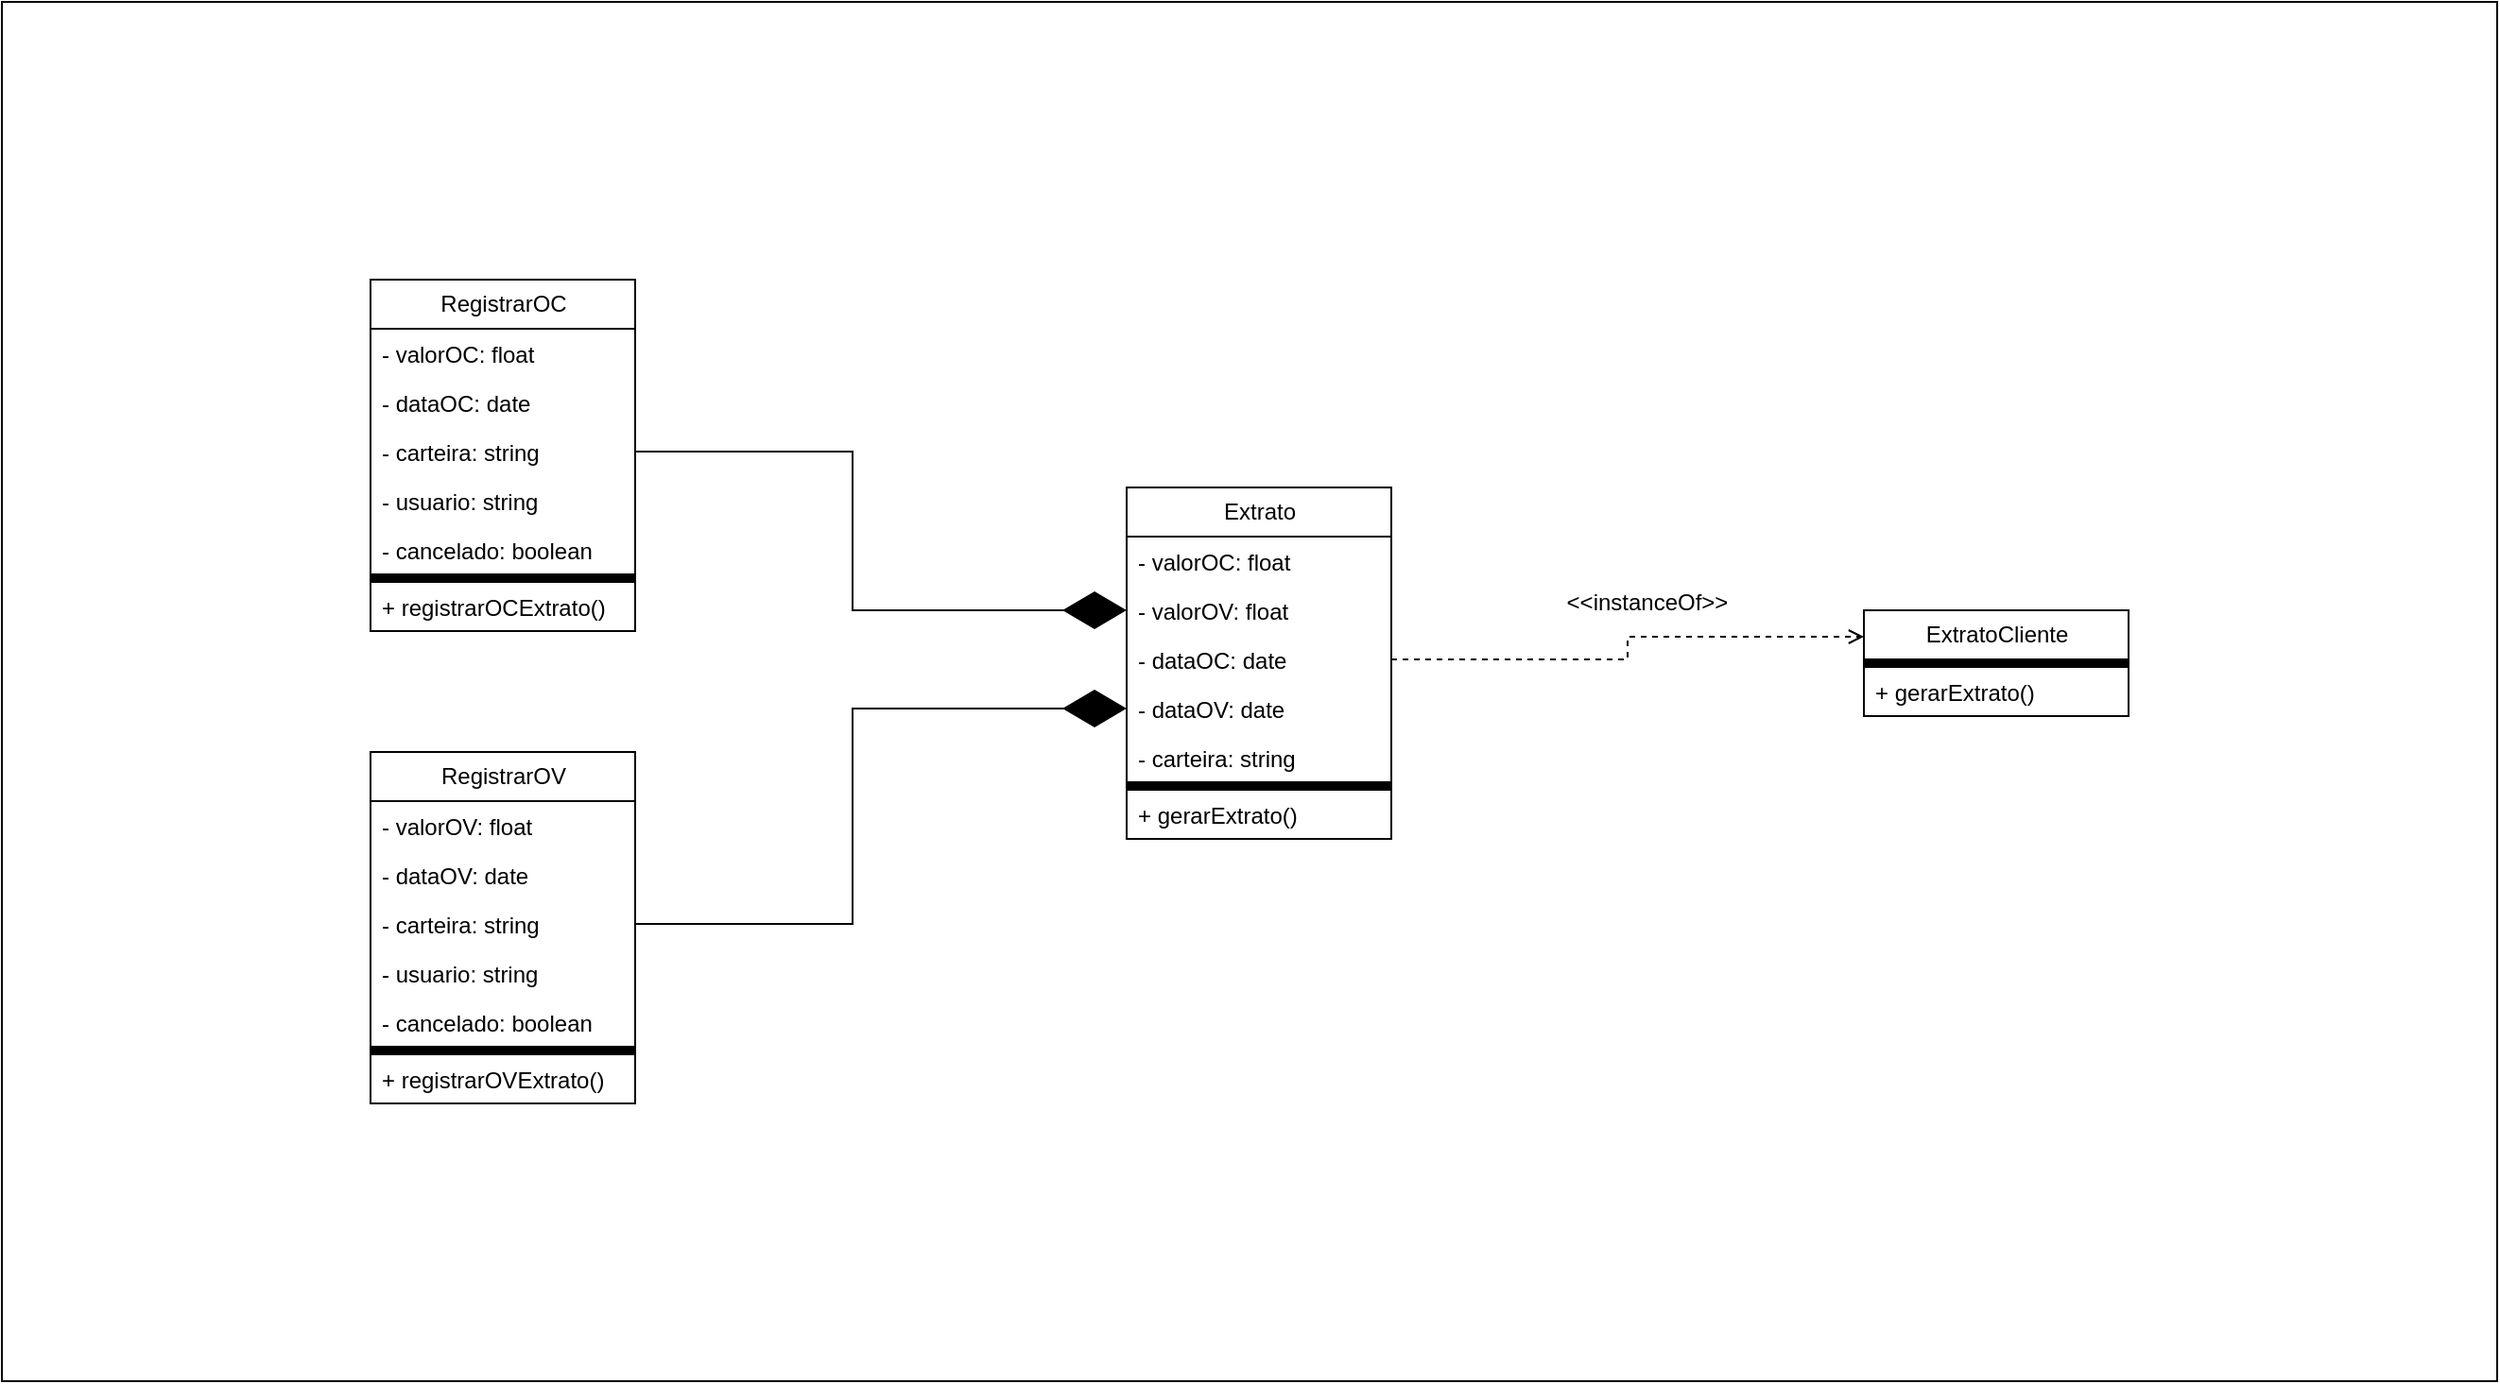 <mxfile version="24.7.16">
  <diagram name="Página-1" id="GJshG-9b9IfsHElgfhjn">
    <mxGraphModel dx="1434" dy="816" grid="1" gridSize="10" guides="1" tooltips="1" connect="1" arrows="1" fold="1" page="1" pageScale="1" pageWidth="6000" pageHeight="6000" math="0" shadow="0">
      <root>
        <mxCell id="0" />
        <mxCell id="1" parent="0" />
        <mxCell id="oiF66zhMRbhm_NxZo8ek-47" value="" style="rounded=0;whiteSpace=wrap;html=1;" vertex="1" parent="1">
          <mxGeometry x="340" y="830" width="1320" height="730" as="geometry" />
        </mxCell>
        <mxCell id="oiF66zhMRbhm_NxZo8ek-1" value="Extrato" style="swimlane;fontStyle=0;childLayout=stackLayout;horizontal=1;startSize=26;fillColor=none;horizontalStack=0;resizeParent=1;resizeParentMax=0;resizeLast=0;collapsible=1;marginBottom=0;html=1;strokeColor=default;swimlaneLine=1;" vertex="1" parent="1">
          <mxGeometry x="935" y="1087" width="140" height="186" as="geometry" />
        </mxCell>
        <mxCell id="oiF66zhMRbhm_NxZo8ek-2" value="- valorOC: float" style="text;strokeColor=none;fillColor=none;align=left;verticalAlign=top;spacingLeft=4;spacingRight=4;overflow=hidden;rotatable=0;points=[[0,0.5],[1,0.5]];portConstraint=eastwest;whiteSpace=wrap;html=1;" vertex="1" parent="oiF66zhMRbhm_NxZo8ek-1">
          <mxGeometry y="26" width="140" height="26" as="geometry" />
        </mxCell>
        <mxCell id="oiF66zhMRbhm_NxZo8ek-3" value="- valorOV: float" style="text;strokeColor=none;fillColor=none;align=left;verticalAlign=top;spacingLeft=4;spacingRight=4;overflow=hidden;rotatable=0;points=[[0,0.5],[1,0.5]];portConstraint=eastwest;whiteSpace=wrap;html=1;" vertex="1" parent="oiF66zhMRbhm_NxZo8ek-1">
          <mxGeometry y="52" width="140" height="26" as="geometry" />
        </mxCell>
        <mxCell id="oiF66zhMRbhm_NxZo8ek-4" value="- dataOC: date" style="text;strokeColor=none;fillColor=none;align=left;verticalAlign=top;spacingLeft=4;spacingRight=4;overflow=hidden;rotatable=0;points=[[0,0.5],[1,0.5]];portConstraint=eastwest;whiteSpace=wrap;html=1;" vertex="1" parent="oiF66zhMRbhm_NxZo8ek-1">
          <mxGeometry y="78" width="140" height="26" as="geometry" />
        </mxCell>
        <mxCell id="oiF66zhMRbhm_NxZo8ek-5" value="- dataOV: date" style="text;strokeColor=none;fillColor=none;align=left;verticalAlign=top;spacingLeft=4;spacingRight=4;overflow=hidden;rotatable=0;points=[[0,0.5],[1,0.5]];portConstraint=eastwest;whiteSpace=wrap;html=1;" vertex="1" parent="oiF66zhMRbhm_NxZo8ek-1">
          <mxGeometry y="104" width="140" height="26" as="geometry" />
        </mxCell>
        <mxCell id="oiF66zhMRbhm_NxZo8ek-6" value="- carteira: string" style="text;strokeColor=none;fillColor=none;align=left;verticalAlign=top;spacingLeft=4;spacingRight=4;overflow=hidden;rotatable=0;points=[[0,0.5],[1,0.5]];portConstraint=eastwest;whiteSpace=wrap;html=1;rounded=0;glass=0;shadow=0;perimeterSpacing=0;container=0;flipH=0;flipV=1;" vertex="1" parent="oiF66zhMRbhm_NxZo8ek-1">
          <mxGeometry y="130" width="140" height="26" as="geometry" />
        </mxCell>
        <mxCell id="oiF66zhMRbhm_NxZo8ek-7" style="text;strokeColor=default;fillColor=#000000;align=left;verticalAlign=top;spacingLeft=4;spacingRight=4;overflow=hidden;rotatable=0;points=[[0,0.5],[1,0.5]];portConstraint=eastwest;whiteSpace=wrap;html=1;shadow=0;rounded=0;glass=0;fillStyle=solid;gradientColor=default;gradientDirection=radial;" vertex="1" parent="oiF66zhMRbhm_NxZo8ek-1">
          <mxGeometry y="156" width="140" height="4" as="geometry" />
        </mxCell>
        <mxCell id="oiF66zhMRbhm_NxZo8ek-8" value="+ gerarExtrato()" style="text;strokeColor=none;fillColor=none;align=left;verticalAlign=top;spacingLeft=4;spacingRight=4;overflow=hidden;rotatable=0;points=[[0,0.5],[1,0.5]];portConstraint=eastwest;whiteSpace=wrap;html=1;" vertex="1" parent="oiF66zhMRbhm_NxZo8ek-1">
          <mxGeometry y="160" width="140" height="26" as="geometry" />
        </mxCell>
        <mxCell id="oiF66zhMRbhm_NxZo8ek-11" value="RegistrarOC" style="swimlane;fontStyle=0;childLayout=stackLayout;horizontal=1;startSize=26;fillColor=none;horizontalStack=0;resizeParent=1;resizeParentMax=0;resizeLast=0;collapsible=1;marginBottom=0;html=1;strokeColor=default;swimlaneLine=1;" vertex="1" parent="1">
          <mxGeometry x="535" y="977" width="140" height="186" as="geometry" />
        </mxCell>
        <mxCell id="oiF66zhMRbhm_NxZo8ek-12" value="- valorOC: float" style="text;strokeColor=none;fillColor=none;align=left;verticalAlign=top;spacingLeft=4;spacingRight=4;overflow=hidden;rotatable=0;points=[[0,0.5],[1,0.5]];portConstraint=eastwest;whiteSpace=wrap;html=1;" vertex="1" parent="oiF66zhMRbhm_NxZo8ek-11">
          <mxGeometry y="26" width="140" height="26" as="geometry" />
        </mxCell>
        <mxCell id="oiF66zhMRbhm_NxZo8ek-14" value="- dataOC: date" style="text;strokeColor=none;fillColor=none;align=left;verticalAlign=top;spacingLeft=4;spacingRight=4;overflow=hidden;rotatable=0;points=[[0,0.5],[1,0.5]];portConstraint=eastwest;whiteSpace=wrap;html=1;" vertex="1" parent="oiF66zhMRbhm_NxZo8ek-11">
          <mxGeometry y="52" width="140" height="26" as="geometry" />
        </mxCell>
        <mxCell id="oiF66zhMRbhm_NxZo8ek-16" value="- carteira: string" style="text;strokeColor=none;fillColor=none;align=left;verticalAlign=top;spacingLeft=4;spacingRight=4;overflow=hidden;rotatable=0;points=[[0,0.5],[1,0.5]];portConstraint=eastwest;whiteSpace=wrap;html=1;rounded=0;glass=0;shadow=0;perimeterSpacing=0;container=0;flipH=0;flipV=1;" vertex="1" parent="oiF66zhMRbhm_NxZo8ek-11">
          <mxGeometry y="78" width="140" height="26" as="geometry" />
        </mxCell>
        <mxCell id="oiF66zhMRbhm_NxZo8ek-20" value="- usuario: string" style="text;strokeColor=none;fillColor=none;align=left;verticalAlign=top;spacingLeft=4;spacingRight=4;overflow=hidden;rotatable=0;points=[[0,0.5],[1,0.5]];portConstraint=eastwest;whiteSpace=wrap;html=1;rounded=0;glass=0;shadow=0;perimeterSpacing=0;container=0;flipH=0;flipV=1;" vertex="1" parent="oiF66zhMRbhm_NxZo8ek-11">
          <mxGeometry y="104" width="140" height="26" as="geometry" />
        </mxCell>
        <mxCell id="oiF66zhMRbhm_NxZo8ek-30" value="- cancelado: boolean" style="text;strokeColor=none;fillColor=none;align=left;verticalAlign=top;spacingLeft=4;spacingRight=4;overflow=hidden;rotatable=0;points=[[0,0.5],[1,0.5]];portConstraint=eastwest;whiteSpace=wrap;html=1;rounded=0;glass=0;shadow=0;perimeterSpacing=0;container=0;flipH=0;flipV=1;" vertex="1" parent="oiF66zhMRbhm_NxZo8ek-11">
          <mxGeometry y="130" width="140" height="26" as="geometry" />
        </mxCell>
        <mxCell id="oiF66zhMRbhm_NxZo8ek-17" style="text;strokeColor=default;fillColor=#000000;align=left;verticalAlign=top;spacingLeft=4;spacingRight=4;overflow=hidden;rotatable=0;points=[[0,0.5],[1,0.5]];portConstraint=eastwest;whiteSpace=wrap;html=1;shadow=0;rounded=0;glass=0;fillStyle=solid;gradientColor=default;gradientDirection=radial;" vertex="1" parent="oiF66zhMRbhm_NxZo8ek-11">
          <mxGeometry y="156" width="140" height="4" as="geometry" />
        </mxCell>
        <mxCell id="oiF66zhMRbhm_NxZo8ek-18" value="+ registrarOCExtrato()" style="text;strokeColor=none;fillColor=none;align=left;verticalAlign=top;spacingLeft=4;spacingRight=4;overflow=hidden;rotatable=0;points=[[0,0.5],[1,0.5]];portConstraint=eastwest;whiteSpace=wrap;html=1;" vertex="1" parent="oiF66zhMRbhm_NxZo8ek-11">
          <mxGeometry y="160" width="140" height="26" as="geometry" />
        </mxCell>
        <mxCell id="oiF66zhMRbhm_NxZo8ek-21" value="RegistrarOV" style="swimlane;fontStyle=0;childLayout=stackLayout;horizontal=1;startSize=26;fillColor=none;horizontalStack=0;resizeParent=1;resizeParentMax=0;resizeLast=0;collapsible=1;marginBottom=0;html=1;strokeColor=default;swimlaneLine=1;" vertex="1" parent="1">
          <mxGeometry x="535" y="1227" width="140" height="186" as="geometry" />
        </mxCell>
        <mxCell id="oiF66zhMRbhm_NxZo8ek-23" value="- valorOV: float" style="text;strokeColor=none;fillColor=none;align=left;verticalAlign=top;spacingLeft=4;spacingRight=4;overflow=hidden;rotatable=0;points=[[0,0.5],[1,0.5]];portConstraint=eastwest;whiteSpace=wrap;html=1;" vertex="1" parent="oiF66zhMRbhm_NxZo8ek-21">
          <mxGeometry y="26" width="140" height="26" as="geometry" />
        </mxCell>
        <mxCell id="oiF66zhMRbhm_NxZo8ek-25" value="- dataOV: date" style="text;strokeColor=none;fillColor=none;align=left;verticalAlign=top;spacingLeft=4;spacingRight=4;overflow=hidden;rotatable=0;points=[[0,0.5],[1,0.5]];portConstraint=eastwest;whiteSpace=wrap;html=1;" vertex="1" parent="oiF66zhMRbhm_NxZo8ek-21">
          <mxGeometry y="52" width="140" height="26" as="geometry" />
        </mxCell>
        <mxCell id="oiF66zhMRbhm_NxZo8ek-26" value="- carteira: string" style="text;strokeColor=none;fillColor=none;align=left;verticalAlign=top;spacingLeft=4;spacingRight=4;overflow=hidden;rotatable=0;points=[[0,0.5],[1,0.5]];portConstraint=eastwest;whiteSpace=wrap;html=1;rounded=0;glass=0;shadow=0;perimeterSpacing=0;container=0;flipH=0;flipV=1;" vertex="1" parent="oiF66zhMRbhm_NxZo8ek-21">
          <mxGeometry y="78" width="140" height="26" as="geometry" />
        </mxCell>
        <mxCell id="oiF66zhMRbhm_NxZo8ek-32" value="- usuario: string" style="text;strokeColor=none;fillColor=none;align=left;verticalAlign=top;spacingLeft=4;spacingRight=4;overflow=hidden;rotatable=0;points=[[0,0.5],[1,0.5]];portConstraint=eastwest;whiteSpace=wrap;html=1;rounded=0;glass=0;shadow=0;perimeterSpacing=0;container=0;flipH=0;flipV=1;" vertex="1" parent="oiF66zhMRbhm_NxZo8ek-21">
          <mxGeometry y="104" width="140" height="26" as="geometry" />
        </mxCell>
        <mxCell id="oiF66zhMRbhm_NxZo8ek-31" value="- cancelado: boolean" style="text;strokeColor=none;fillColor=none;align=left;verticalAlign=top;spacingLeft=4;spacingRight=4;overflow=hidden;rotatable=0;points=[[0,0.5],[1,0.5]];portConstraint=eastwest;whiteSpace=wrap;html=1;rounded=0;glass=0;shadow=0;perimeterSpacing=0;container=0;flipH=0;flipV=1;" vertex="1" parent="oiF66zhMRbhm_NxZo8ek-21">
          <mxGeometry y="130" width="140" height="26" as="geometry" />
        </mxCell>
        <mxCell id="oiF66zhMRbhm_NxZo8ek-27" style="text;strokeColor=default;fillColor=#000000;align=left;verticalAlign=top;spacingLeft=4;spacingRight=4;overflow=hidden;rotatable=0;points=[[0,0.5],[1,0.5]];portConstraint=eastwest;whiteSpace=wrap;html=1;shadow=0;rounded=0;glass=0;fillStyle=solid;gradientColor=default;gradientDirection=radial;" vertex="1" parent="oiF66zhMRbhm_NxZo8ek-21">
          <mxGeometry y="156" width="140" height="4" as="geometry" />
        </mxCell>
        <mxCell id="oiF66zhMRbhm_NxZo8ek-28" value="+ registrarOVExtrato()" style="text;strokeColor=none;fillColor=none;align=left;verticalAlign=top;spacingLeft=4;spacingRight=4;overflow=hidden;rotatable=0;points=[[0,0.5],[1,0.5]];portConstraint=eastwest;whiteSpace=wrap;html=1;" vertex="1" parent="oiF66zhMRbhm_NxZo8ek-21">
          <mxGeometry y="160" width="140" height="26" as="geometry" />
        </mxCell>
        <mxCell id="oiF66zhMRbhm_NxZo8ek-33" style="edgeStyle=orthogonalEdgeStyle;rounded=0;orthogonalLoop=1;jettySize=auto;html=1;exitX=1;exitY=0.5;exitDx=0;exitDy=0;entryX=0;entryY=0.5;entryDx=0;entryDy=0;endArrow=diamondThin;endFill=1;endSize=31;" edge="1" parent="1" source="oiF66zhMRbhm_NxZo8ek-16" target="oiF66zhMRbhm_NxZo8ek-3">
          <mxGeometry relative="1" as="geometry" />
        </mxCell>
        <mxCell id="oiF66zhMRbhm_NxZo8ek-34" style="edgeStyle=orthogonalEdgeStyle;rounded=0;orthogonalLoop=1;jettySize=auto;html=1;exitX=1;exitY=0.5;exitDx=0;exitDy=0;entryX=0;entryY=0.5;entryDx=0;entryDy=0;endArrow=diamondThin;endFill=1;endSize=31;" edge="1" parent="1" source="oiF66zhMRbhm_NxZo8ek-26" target="oiF66zhMRbhm_NxZo8ek-5">
          <mxGeometry relative="1" as="geometry" />
        </mxCell>
        <mxCell id="oiF66zhMRbhm_NxZo8ek-35" value="ExtratoCliente" style="swimlane;fontStyle=0;childLayout=stackLayout;horizontal=1;startSize=26;fillColor=none;horizontalStack=0;resizeParent=1;resizeParentMax=0;resizeLast=0;collapsible=1;marginBottom=0;html=1;strokeColor=default;swimlaneLine=1;" vertex="1" parent="1">
          <mxGeometry x="1325" y="1152" width="140" height="56" as="geometry" />
        </mxCell>
        <mxCell id="oiF66zhMRbhm_NxZo8ek-41" style="text;strokeColor=default;fillColor=#000000;align=left;verticalAlign=top;spacingLeft=4;spacingRight=4;overflow=hidden;rotatable=0;points=[[0,0.5],[1,0.5]];portConstraint=eastwest;whiteSpace=wrap;html=1;shadow=0;rounded=0;glass=0;fillStyle=solid;gradientColor=default;gradientDirection=radial;" vertex="1" parent="oiF66zhMRbhm_NxZo8ek-35">
          <mxGeometry y="26" width="140" height="4" as="geometry" />
        </mxCell>
        <mxCell id="oiF66zhMRbhm_NxZo8ek-42" value="+ gerarExtrato()" style="text;strokeColor=none;fillColor=none;align=left;verticalAlign=top;spacingLeft=4;spacingRight=4;overflow=hidden;rotatable=0;points=[[0,0.5],[1,0.5]];portConstraint=eastwest;whiteSpace=wrap;html=1;" vertex="1" parent="oiF66zhMRbhm_NxZo8ek-35">
          <mxGeometry y="30" width="140" height="26" as="geometry" />
        </mxCell>
        <mxCell id="oiF66zhMRbhm_NxZo8ek-44" style="edgeStyle=orthogonalEdgeStyle;rounded=0;orthogonalLoop=1;jettySize=auto;html=1;exitX=1;exitY=0.5;exitDx=0;exitDy=0;entryX=0;entryY=0.25;entryDx=0;entryDy=0;dashed=1;endArrow=open;endFill=0;" edge="1" parent="1" source="oiF66zhMRbhm_NxZo8ek-4" target="oiF66zhMRbhm_NxZo8ek-35">
          <mxGeometry relative="1" as="geometry" />
        </mxCell>
        <mxCell id="oiF66zhMRbhm_NxZo8ek-45" value="&lt;div&gt;&amp;lt;&amp;lt;instanceOf&amp;gt;&amp;gt;&lt;/div&gt;" style="text;html=1;align=center;verticalAlign=middle;resizable=0;points=[];autosize=1;strokeColor=none;fillColor=none;" vertex="1" parent="1">
          <mxGeometry x="1155" y="1133" width="110" height="30" as="geometry" />
        </mxCell>
      </root>
    </mxGraphModel>
  </diagram>
</mxfile>

